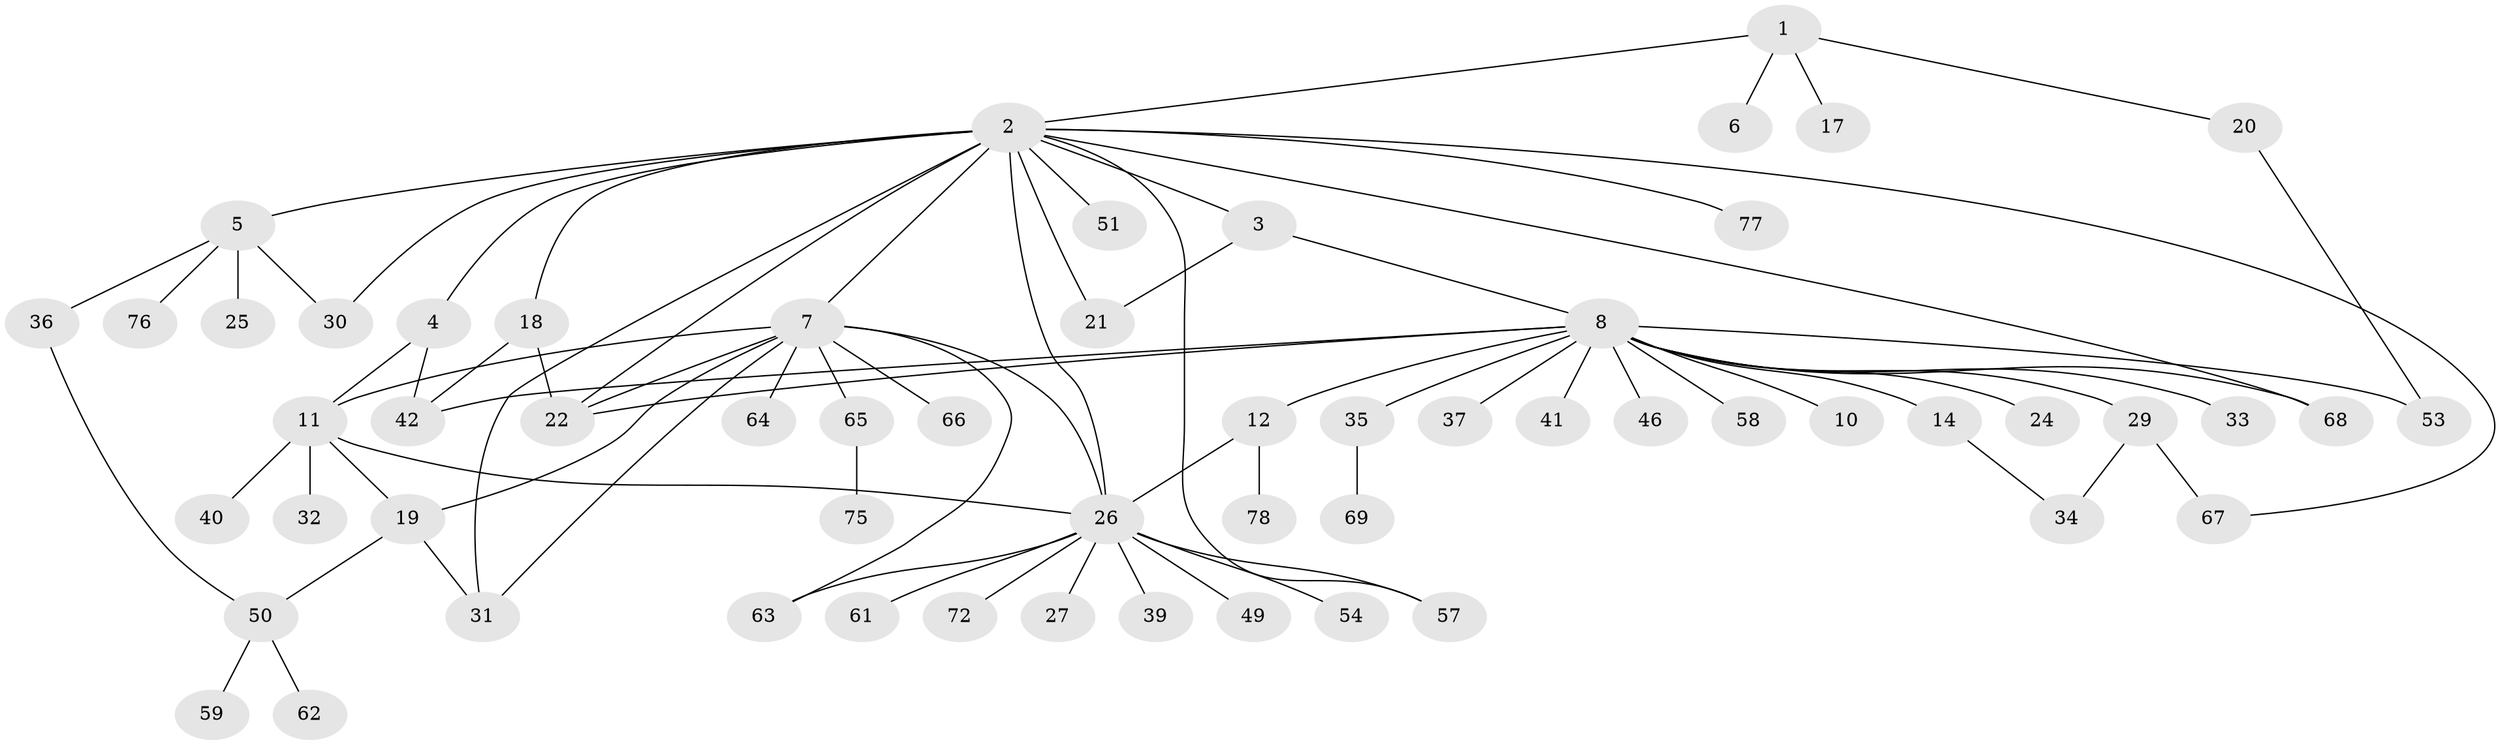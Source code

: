 // original degree distribution, {5: 0.05128205128205128, 13: 0.02564102564102564, 4: 0.0641025641025641, 3: 0.11538461538461539, 2: 0.2692307692307692, 7: 0.02564102564102564, 17: 0.01282051282051282, 1: 0.4358974358974359}
// Generated by graph-tools (version 1.1) at 2025/11/02/27/25 16:11:11]
// undirected, 58 vertices, 78 edges
graph export_dot {
graph [start="1"]
  node [color=gray90,style=filled];
  1 [super="+52"];
  2 [super="+15"];
  3 [super="+73"];
  4 [super="+23"];
  5 [super="+9"];
  6 [super="+16"];
  7 [super="+60"];
  8 [super="+13"];
  10;
  11 [super="+74"];
  12 [super="+38"];
  14;
  17;
  18;
  19 [super="+48"];
  20 [super="+28"];
  21 [super="+44"];
  22 [super="+47"];
  24;
  25;
  26 [super="+55"];
  27;
  29;
  30;
  31;
  32;
  33;
  34 [super="+71"];
  35;
  36;
  37;
  39;
  40;
  41 [super="+43"];
  42 [super="+45"];
  46;
  49 [super="+56"];
  50 [super="+70"];
  51;
  53;
  54;
  57;
  58;
  59;
  61;
  62;
  63;
  64;
  65;
  66;
  67;
  68;
  69;
  72;
  75;
  76;
  77;
  78;
  1 -- 2;
  1 -- 6;
  1 -- 17;
  1 -- 20;
  2 -- 3;
  2 -- 4;
  2 -- 5;
  2 -- 7;
  2 -- 18;
  2 -- 21;
  2 -- 26;
  2 -- 51;
  2 -- 67;
  2 -- 68;
  2 -- 77;
  2 -- 22;
  2 -- 57;
  2 -- 30;
  2 -- 31;
  3 -- 8;
  3 -- 21;
  4 -- 11;
  4 -- 42;
  5 -- 36;
  5 -- 25;
  5 -- 76;
  5 -- 30;
  7 -- 19;
  7 -- 26;
  7 -- 31;
  7 -- 64;
  7 -- 65;
  7 -- 66;
  7 -- 11;
  7 -- 63;
  7 -- 22;
  8 -- 10;
  8 -- 12;
  8 -- 14;
  8 -- 22;
  8 -- 24;
  8 -- 29;
  8 -- 33;
  8 -- 35;
  8 -- 37;
  8 -- 42 [weight=2];
  8 -- 46;
  8 -- 58;
  8 -- 68;
  8 -- 41;
  8 -- 53;
  11 -- 19;
  11 -- 26;
  11 -- 32;
  11 -- 40;
  12 -- 26;
  12 -- 78;
  14 -- 34;
  18 -- 22;
  18 -- 42;
  19 -- 50;
  19 -- 31;
  20 -- 53;
  26 -- 27;
  26 -- 39;
  26 -- 49;
  26 -- 54;
  26 -- 57;
  26 -- 61;
  26 -- 63;
  26 -- 72;
  29 -- 34;
  29 -- 67;
  35 -- 69;
  36 -- 50;
  50 -- 59;
  50 -- 62;
  65 -- 75;
}
